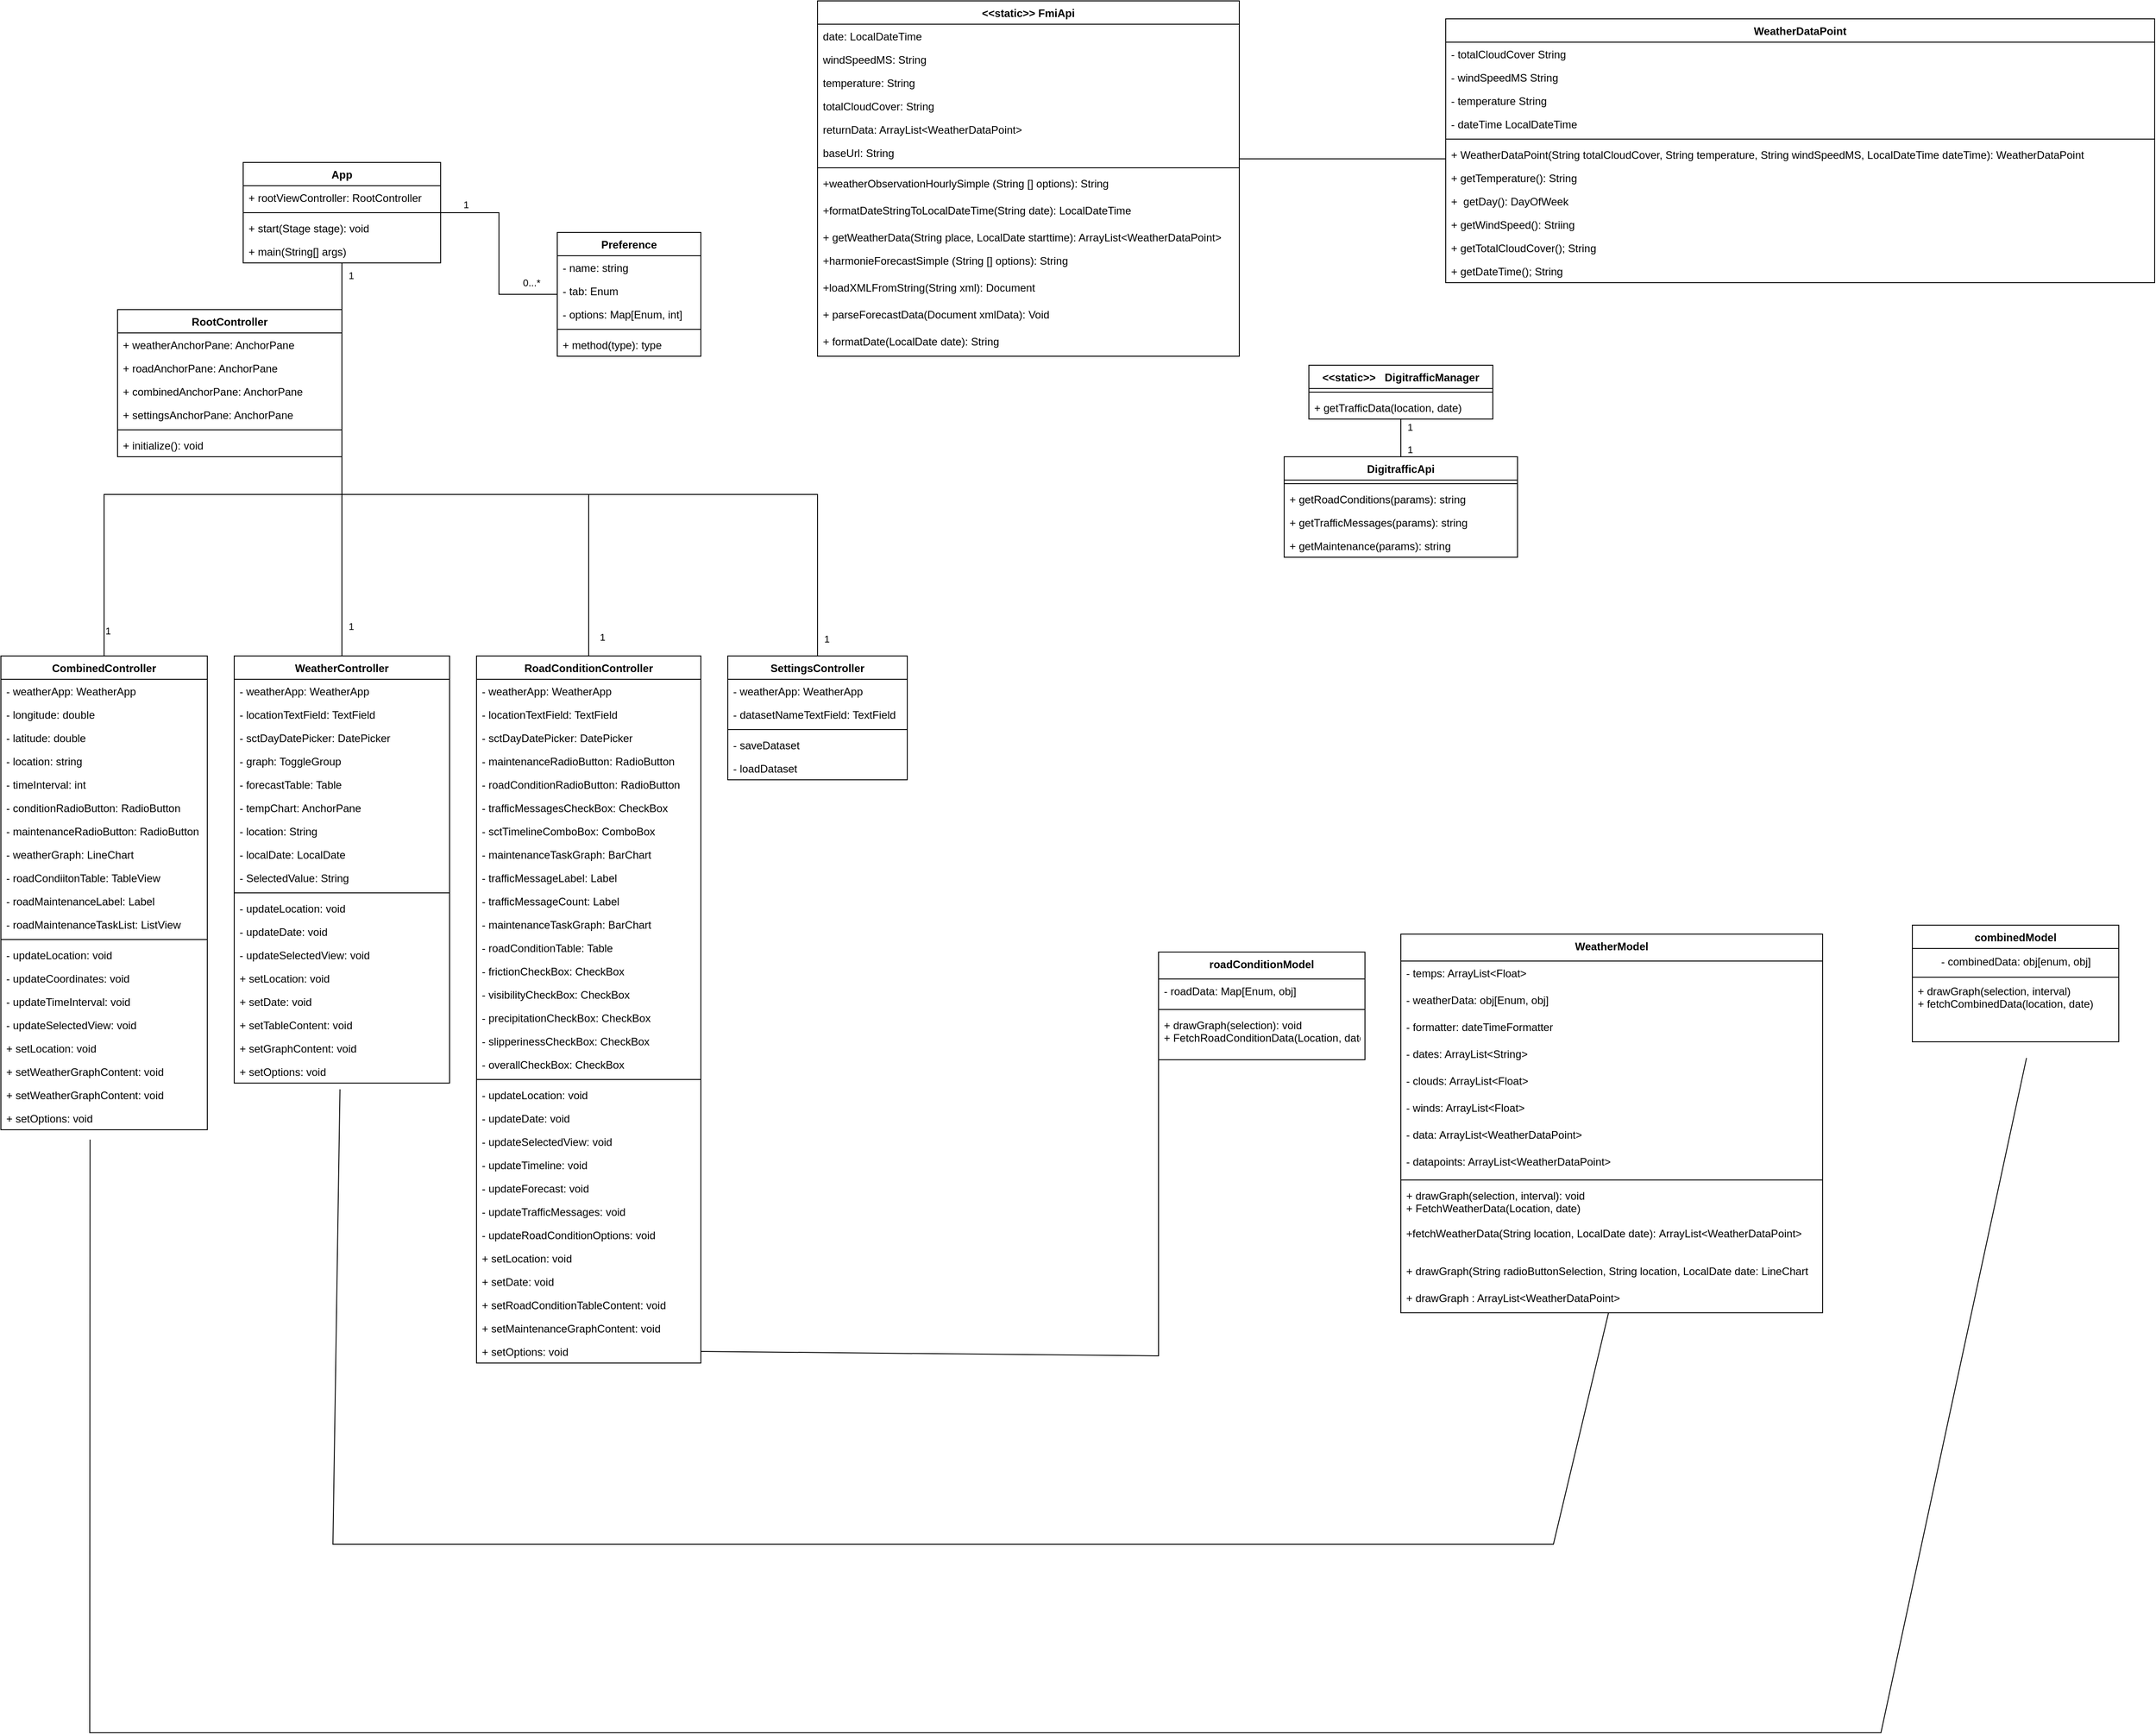 <mxfile version="20.4.1" type="device"><diagram id="C5RBs43oDa-KdzZeNtuy" name="Page-1"><mxGraphModel dx="3031" dy="2331" grid="1" gridSize="10" guides="1" tooltips="1" connect="1" arrows="1" fold="1" page="1" pageScale="1" pageWidth="827" pageHeight="1169" math="0" shadow="0"><root><mxCell id="WIyWlLk6GJQsqaUBKTNV-0"/><mxCell id="WIyWlLk6GJQsqaUBKTNV-1" parent="WIyWlLk6GJQsqaUBKTNV-0"/><mxCell id="fw3Lzac-WkcI27JTwIoX-11" value="DigitrafficApi" style="swimlane;fontStyle=1;align=center;verticalAlign=top;childLayout=stackLayout;horizontal=1;startSize=26;horizontalStack=0;resizeParent=1;resizeParentMax=0;resizeLast=0;collapsible=1;marginBottom=0;" parent="WIyWlLk6GJQsqaUBKTNV-1" vertex="1"><mxGeometry x="1120" y="138" width="260" height="112" as="geometry"/></mxCell><mxCell id="fw3Lzac-WkcI27JTwIoX-13" value="" style="line;strokeWidth=1;fillColor=none;align=left;verticalAlign=middle;spacingTop=-1;spacingLeft=3;spacingRight=3;rotatable=0;labelPosition=right;points=[];portConstraint=eastwest;" parent="fw3Lzac-WkcI27JTwIoX-11" vertex="1"><mxGeometry y="26" width="260" height="8" as="geometry"/></mxCell><mxCell id="iCA5vQrsNL5yHfXTiFPZ-77" value="+ getRoadConditions(params): string" style="text;strokeColor=none;fillColor=none;align=left;verticalAlign=top;spacingLeft=4;spacingRight=4;overflow=hidden;rotatable=0;points=[[0,0.5],[1,0.5]];portConstraint=eastwest;" parent="fw3Lzac-WkcI27JTwIoX-11" vertex="1"><mxGeometry y="34" width="260" height="26" as="geometry"/></mxCell><mxCell id="fw3Lzac-WkcI27JTwIoX-47" value="+ getTrafficMessages(params): string" style="text;strokeColor=none;fillColor=none;align=left;verticalAlign=top;spacingLeft=4;spacingRight=4;overflow=hidden;rotatable=0;points=[[0,0.5],[1,0.5]];portConstraint=eastwest;" parent="fw3Lzac-WkcI27JTwIoX-11" vertex="1"><mxGeometry y="60" width="260" height="26" as="geometry"/></mxCell><mxCell id="fw3Lzac-WkcI27JTwIoX-48" value="+ getMaintenance(params): string" style="text;strokeColor=none;fillColor=none;align=left;verticalAlign=top;spacingLeft=4;spacingRight=4;overflow=hidden;rotatable=0;points=[[0,0.5],[1,0.5]];portConstraint=eastwest;" parent="fw3Lzac-WkcI27JTwIoX-11" vertex="1"><mxGeometry y="86" width="260" height="26" as="geometry"/></mxCell><mxCell id="fw3Lzac-WkcI27JTwIoX-24" value="WeatherController" style="swimlane;fontStyle=1;align=center;verticalAlign=top;childLayout=stackLayout;horizontal=1;startSize=26;horizontalStack=0;resizeParent=1;resizeParentMax=0;resizeLast=0;collapsible=1;marginBottom=0;" parent="WIyWlLk6GJQsqaUBKTNV-1" vertex="1"><mxGeometry x="-50" y="360" width="240" height="476" as="geometry"/></mxCell><mxCell id="fw3Lzac-WkcI27JTwIoX-85" value="- weatherApp: WeatherApp" style="text;strokeColor=none;fillColor=none;align=left;verticalAlign=top;spacingLeft=4;spacingRight=4;overflow=hidden;rotatable=0;points=[[0,0.5],[1,0.5]];portConstraint=eastwest;" parent="fw3Lzac-WkcI27JTwIoX-24" vertex="1"><mxGeometry y="26" width="240" height="26" as="geometry"/></mxCell><mxCell id="fw3Lzac-WkcI27JTwIoX-25" value="- locationTextField: TextField" style="text;strokeColor=none;fillColor=none;align=left;verticalAlign=top;spacingLeft=4;spacingRight=4;overflow=hidden;rotatable=0;points=[[0,0.5],[1,0.5]];portConstraint=eastwest;" parent="fw3Lzac-WkcI27JTwIoX-24" vertex="1"><mxGeometry y="52" width="240" height="26" as="geometry"/></mxCell><mxCell id="fw3Lzac-WkcI27JTwIoX-65" value="- sctDayDatePicker: DatePicker" style="text;strokeColor=none;fillColor=none;align=left;verticalAlign=top;spacingLeft=4;spacingRight=4;overflow=hidden;rotatable=0;points=[[0,0.5],[1,0.5]];portConstraint=eastwest;" parent="fw3Lzac-WkcI27JTwIoX-24" vertex="1"><mxGeometry y="78" width="240" height="26" as="geometry"/></mxCell><mxCell id="iCA5vQrsNL5yHfXTiFPZ-7" value="- graph: ToggleGroup" style="text;strokeColor=none;fillColor=none;align=left;verticalAlign=top;spacingLeft=4;spacingRight=4;overflow=hidden;rotatable=0;points=[[0,0.5],[1,0.5]];portConstraint=eastwest;" parent="fw3Lzac-WkcI27JTwIoX-24" vertex="1"><mxGeometry y="104" width="240" height="26" as="geometry"/></mxCell><mxCell id="fw3Lzac-WkcI27JTwIoX-78" value="- forecastTable: Table" style="text;strokeColor=none;fillColor=none;align=left;verticalAlign=top;spacingLeft=4;spacingRight=4;overflow=hidden;rotatable=0;points=[[0,0.5],[1,0.5]];portConstraint=eastwest;" parent="fw3Lzac-WkcI27JTwIoX-24" vertex="1"><mxGeometry y="130" width="240" height="26" as="geometry"/></mxCell><mxCell id="bsCbAB-1uPG--CszEV3R-63" value="- tempChart: AnchorPane" style="text;strokeColor=none;fillColor=none;align=left;verticalAlign=top;spacingLeft=4;spacingRight=4;overflow=hidden;rotatable=0;points=[[0,0.5],[1,0.5]];portConstraint=eastwest;" vertex="1" parent="fw3Lzac-WkcI27JTwIoX-24"><mxGeometry y="156" width="240" height="26" as="geometry"/></mxCell><mxCell id="bsCbAB-1uPG--CszEV3R-64" value="- location: String" style="text;strokeColor=none;fillColor=none;align=left;verticalAlign=top;spacingLeft=4;spacingRight=4;overflow=hidden;rotatable=0;points=[[0,0.5],[1,0.5]];portConstraint=eastwest;" vertex="1" parent="fw3Lzac-WkcI27JTwIoX-24"><mxGeometry y="182" width="240" height="26" as="geometry"/></mxCell><mxCell id="bsCbAB-1uPG--CszEV3R-41" value="- localDate: LocalDate" style="text;strokeColor=none;fillColor=none;align=left;verticalAlign=top;spacingLeft=4;spacingRight=4;overflow=hidden;rotatable=0;points=[[0,0.5],[1,0.5]];portConstraint=eastwest;" vertex="1" parent="fw3Lzac-WkcI27JTwIoX-24"><mxGeometry y="208" width="240" height="26" as="geometry"/></mxCell><mxCell id="bsCbAB-1uPG--CszEV3R-42" value="- SelectedValue: String" style="text;strokeColor=none;fillColor=none;align=left;verticalAlign=top;spacingLeft=4;spacingRight=4;overflow=hidden;rotatable=0;points=[[0,0.5],[1,0.5]];portConstraint=eastwest;" vertex="1" parent="fw3Lzac-WkcI27JTwIoX-24"><mxGeometry y="234" width="240" height="26" as="geometry"/></mxCell><mxCell id="fw3Lzac-WkcI27JTwIoX-26" value="" style="line;strokeWidth=1;fillColor=none;align=left;verticalAlign=middle;spacingTop=-1;spacingLeft=3;spacingRight=3;rotatable=0;labelPosition=right;points=[];portConstraint=eastwest;" parent="fw3Lzac-WkcI27JTwIoX-24" vertex="1"><mxGeometry y="260" width="240" height="8" as="geometry"/></mxCell><mxCell id="acfEewAxkiIHNhKGDa3A-30" value="- updateLocation: void" style="text;strokeColor=none;fillColor=none;align=left;verticalAlign=top;spacingLeft=4;spacingRight=4;overflow=hidden;rotatable=0;points=[[0,0.5],[1,0.5]];portConstraint=eastwest;" parent="fw3Lzac-WkcI27JTwIoX-24" vertex="1"><mxGeometry y="268" width="240" height="26" as="geometry"/></mxCell><mxCell id="acfEewAxkiIHNhKGDa3A-31" value="- updateDate: void" style="text;strokeColor=none;fillColor=none;align=left;verticalAlign=top;spacingLeft=4;spacingRight=4;overflow=hidden;rotatable=0;points=[[0,0.5],[1,0.5]];portConstraint=eastwest;" parent="fw3Lzac-WkcI27JTwIoX-24" vertex="1"><mxGeometry y="294" width="240" height="26" as="geometry"/></mxCell><mxCell id="acfEewAxkiIHNhKGDa3A-32" value="- updateSelectedView: void" style="text;strokeColor=none;fillColor=none;align=left;verticalAlign=top;spacingLeft=4;spacingRight=4;overflow=hidden;rotatable=0;points=[[0,0.5],[1,0.5]];portConstraint=eastwest;" parent="fw3Lzac-WkcI27JTwIoX-24" vertex="1"><mxGeometry y="320" width="240" height="26" as="geometry"/></mxCell><mxCell id="fw3Lzac-WkcI27JTwIoX-62" value="+ setLocation: void" style="text;strokeColor=none;fillColor=none;align=left;verticalAlign=top;spacingLeft=4;spacingRight=4;overflow=hidden;rotatable=0;points=[[0,0.5],[1,0.5]];portConstraint=eastwest;" parent="fw3Lzac-WkcI27JTwIoX-24" vertex="1"><mxGeometry y="346" width="240" height="26" as="geometry"/></mxCell><mxCell id="fw3Lzac-WkcI27JTwIoX-69" value="+ setDate: void" style="text;strokeColor=none;fillColor=none;align=left;verticalAlign=top;spacingLeft=4;spacingRight=4;overflow=hidden;rotatable=0;points=[[0,0.5],[1,0.5]];portConstraint=eastwest;" parent="fw3Lzac-WkcI27JTwIoX-24" vertex="1"><mxGeometry y="372" width="240" height="26" as="geometry"/></mxCell><mxCell id="iCA5vQrsNL5yHfXTiFPZ-8" value="+ setTableContent: void" style="text;strokeColor=none;fillColor=none;align=left;verticalAlign=top;spacingLeft=4;spacingRight=4;overflow=hidden;rotatable=0;points=[[0,0.5],[1,0.5]];portConstraint=eastwest;" parent="fw3Lzac-WkcI27JTwIoX-24" vertex="1"><mxGeometry y="398" width="240" height="26" as="geometry"/></mxCell><mxCell id="iCA5vQrsNL5yHfXTiFPZ-9" value="+ setGraphContent: void" style="text;strokeColor=none;fillColor=none;align=left;verticalAlign=top;spacingLeft=4;spacingRight=4;overflow=hidden;rotatable=0;points=[[0,0.5],[1,0.5]];portConstraint=eastwest;" parent="fw3Lzac-WkcI27JTwIoX-24" vertex="1"><mxGeometry y="424" width="240" height="26" as="geometry"/></mxCell><mxCell id="acfEewAxkiIHNhKGDa3A-19" value="+ setOptions: void" style="text;strokeColor=none;fillColor=none;align=left;verticalAlign=top;spacingLeft=4;spacingRight=4;overflow=hidden;rotatable=0;points=[[0,0.5],[1,0.5]];portConstraint=eastwest;" parent="fw3Lzac-WkcI27JTwIoX-24" vertex="1"><mxGeometry y="450" width="240" height="26" as="geometry"/></mxCell><mxCell id="fw3Lzac-WkcI27JTwIoX-28" value="RoadConditionController" style="swimlane;fontStyle=1;align=center;verticalAlign=top;childLayout=stackLayout;horizontal=1;startSize=26;horizontalStack=0;resizeParent=1;resizeParentMax=0;resizeLast=0;collapsible=1;marginBottom=0;" parent="WIyWlLk6GJQsqaUBKTNV-1" vertex="1"><mxGeometry x="220" y="360" width="250" height="788" as="geometry"/></mxCell><mxCell id="fw3Lzac-WkcI27JTwIoX-86" value="- weatherApp: WeatherApp" style="text;strokeColor=none;fillColor=none;align=left;verticalAlign=top;spacingLeft=4;spacingRight=4;overflow=hidden;rotatable=0;points=[[0,0.5],[1,0.5]];portConstraint=eastwest;" parent="fw3Lzac-WkcI27JTwIoX-28" vertex="1"><mxGeometry y="26" width="250" height="26" as="geometry"/></mxCell><mxCell id="fw3Lzac-WkcI27JTwIoX-29" value="- locationTextField: TextField" style="text;strokeColor=none;fillColor=none;align=left;verticalAlign=top;spacingLeft=4;spacingRight=4;overflow=hidden;rotatable=0;points=[[0,0.5],[1,0.5]];portConstraint=eastwest;" parent="fw3Lzac-WkcI27JTwIoX-28" vertex="1"><mxGeometry y="52" width="250" height="26" as="geometry"/></mxCell><mxCell id="fw3Lzac-WkcI27JTwIoX-67" value="- sctDayDatePicker: DatePicker" style="text;strokeColor=none;fillColor=none;align=left;verticalAlign=top;spacingLeft=4;spacingRight=4;overflow=hidden;rotatable=0;points=[[0,0.5],[1,0.5]];portConstraint=eastwest;" parent="fw3Lzac-WkcI27JTwIoX-28" vertex="1"><mxGeometry y="78" width="250" height="26" as="geometry"/></mxCell><mxCell id="fw3Lzac-WkcI27JTwIoX-81" value="- maintenanceRadioButton: RadioButton" style="text;strokeColor=none;fillColor=none;align=left;verticalAlign=top;spacingLeft=4;spacingRight=4;overflow=hidden;rotatable=0;points=[[0,0.5],[1,0.5]];portConstraint=eastwest;" parent="fw3Lzac-WkcI27JTwIoX-28" vertex="1"><mxGeometry y="104" width="250" height="26" as="geometry"/></mxCell><mxCell id="fw3Lzac-WkcI27JTwIoX-82" value="- roadConditionRadioButton: RadioButton" style="text;strokeColor=none;fillColor=none;align=left;verticalAlign=top;spacingLeft=4;spacingRight=4;overflow=hidden;rotatable=0;points=[[0,0.5],[1,0.5]];portConstraint=eastwest;" parent="fw3Lzac-WkcI27JTwIoX-28" vertex="1"><mxGeometry y="130" width="250" height="26" as="geometry"/></mxCell><mxCell id="fw3Lzac-WkcI27JTwIoX-83" value="- trafficMessagesCheckBox: CheckBox" style="text;strokeColor=none;fillColor=none;align=left;verticalAlign=top;spacingLeft=4;spacingRight=4;overflow=hidden;rotatable=0;points=[[0,0.5],[1,0.5]];portConstraint=eastwest;" parent="fw3Lzac-WkcI27JTwIoX-28" vertex="1"><mxGeometry y="156" width="250" height="26" as="geometry"/></mxCell><mxCell id="iCA5vQrsNL5yHfXTiFPZ-11" value="- sctTimelineComboBox: ComboBox" style="text;strokeColor=none;fillColor=none;align=left;verticalAlign=top;spacingLeft=4;spacingRight=4;overflow=hidden;rotatable=0;points=[[0,0.5],[1,0.5]];portConstraint=eastwest;" parent="fw3Lzac-WkcI27JTwIoX-28" vertex="1"><mxGeometry y="182" width="250" height="26" as="geometry"/></mxCell><mxCell id="iCA5vQrsNL5yHfXTiFPZ-12" value="- maintenanceTaskGraph: BarChart" style="text;strokeColor=none;fillColor=none;align=left;verticalAlign=top;spacingLeft=4;spacingRight=4;overflow=hidden;rotatable=0;points=[[0,0.5],[1,0.5]];portConstraint=eastwest;" parent="fw3Lzac-WkcI27JTwIoX-28" vertex="1"><mxGeometry y="208" width="250" height="26" as="geometry"/></mxCell><mxCell id="iCA5vQrsNL5yHfXTiFPZ-14" value="- trafficMessageLabel: Label" style="text;strokeColor=none;fillColor=none;align=left;verticalAlign=top;spacingLeft=4;spacingRight=4;overflow=hidden;rotatable=0;points=[[0,0.5],[1,0.5]];portConstraint=eastwest;" parent="fw3Lzac-WkcI27JTwIoX-28" vertex="1"><mxGeometry y="234" width="250" height="26" as="geometry"/></mxCell><mxCell id="iCA5vQrsNL5yHfXTiFPZ-15" value="- trafficMessageCount: Label" style="text;strokeColor=none;fillColor=none;align=left;verticalAlign=top;spacingLeft=4;spacingRight=4;overflow=hidden;rotatable=0;points=[[0,0.5],[1,0.5]];portConstraint=eastwest;" parent="fw3Lzac-WkcI27JTwIoX-28" vertex="1"><mxGeometry y="260" width="250" height="26" as="geometry"/></mxCell><mxCell id="iCA5vQrsNL5yHfXTiFPZ-13" value="- maintenanceTaskGraph: BarChart" style="text;strokeColor=none;fillColor=none;align=left;verticalAlign=top;spacingLeft=4;spacingRight=4;overflow=hidden;rotatable=0;points=[[0,0.5],[1,0.5]];portConstraint=eastwest;" parent="fw3Lzac-WkcI27JTwIoX-28" vertex="1"><mxGeometry y="286" width="250" height="26" as="geometry"/></mxCell><mxCell id="iCA5vQrsNL5yHfXTiFPZ-16" value="- roadConditionTable: Table" style="text;strokeColor=none;fillColor=none;align=left;verticalAlign=top;spacingLeft=4;spacingRight=4;overflow=hidden;rotatable=0;points=[[0,0.5],[1,0.5]];portConstraint=eastwest;" parent="fw3Lzac-WkcI27JTwIoX-28" vertex="1"><mxGeometry y="312" width="250" height="26" as="geometry"/></mxCell><mxCell id="iCA5vQrsNL5yHfXTiFPZ-17" value="- frictionCheckBox: CheckBox" style="text;strokeColor=none;fillColor=none;align=left;verticalAlign=top;spacingLeft=4;spacingRight=4;overflow=hidden;rotatable=0;points=[[0,0.5],[1,0.5]];portConstraint=eastwest;" parent="fw3Lzac-WkcI27JTwIoX-28" vertex="1"><mxGeometry y="338" width="250" height="26" as="geometry"/></mxCell><mxCell id="iCA5vQrsNL5yHfXTiFPZ-18" value="- visibilityCheckBox: CheckBox" style="text;strokeColor=none;fillColor=none;align=left;verticalAlign=top;spacingLeft=4;spacingRight=4;overflow=hidden;rotatable=0;points=[[0,0.5],[1,0.5]];portConstraint=eastwest;" parent="fw3Lzac-WkcI27JTwIoX-28" vertex="1"><mxGeometry y="364" width="250" height="26" as="geometry"/></mxCell><mxCell id="iCA5vQrsNL5yHfXTiFPZ-19" value="- precipitationCheckBox: CheckBox" style="text;strokeColor=none;fillColor=none;align=left;verticalAlign=top;spacingLeft=4;spacingRight=4;overflow=hidden;rotatable=0;points=[[0,0.5],[1,0.5]];portConstraint=eastwest;" parent="fw3Lzac-WkcI27JTwIoX-28" vertex="1"><mxGeometry y="390" width="250" height="26" as="geometry"/></mxCell><mxCell id="iCA5vQrsNL5yHfXTiFPZ-20" value="- slipperinessCheckBox: CheckBox" style="text;strokeColor=none;fillColor=none;align=left;verticalAlign=top;spacingLeft=4;spacingRight=4;overflow=hidden;rotatable=0;points=[[0,0.5],[1,0.5]];portConstraint=eastwest;" parent="fw3Lzac-WkcI27JTwIoX-28" vertex="1"><mxGeometry y="416" width="250" height="26" as="geometry"/></mxCell><mxCell id="iCA5vQrsNL5yHfXTiFPZ-21" value="- overallCheckBox: CheckBox" style="text;strokeColor=none;fillColor=none;align=left;verticalAlign=top;spacingLeft=4;spacingRight=4;overflow=hidden;rotatable=0;points=[[0,0.5],[1,0.5]];portConstraint=eastwest;" parent="fw3Lzac-WkcI27JTwIoX-28" vertex="1"><mxGeometry y="442" width="250" height="26" as="geometry"/></mxCell><mxCell id="fw3Lzac-WkcI27JTwIoX-30" value="" style="line;strokeWidth=1;fillColor=none;align=left;verticalAlign=middle;spacingTop=-1;spacingLeft=3;spacingRight=3;rotatable=0;labelPosition=right;points=[];portConstraint=eastwest;" parent="fw3Lzac-WkcI27JTwIoX-28" vertex="1"><mxGeometry y="468" width="250" height="8" as="geometry"/></mxCell><mxCell id="acfEewAxkiIHNhKGDa3A-33" value="- updateLocation: void" style="text;strokeColor=none;fillColor=none;align=left;verticalAlign=top;spacingLeft=4;spacingRight=4;overflow=hidden;rotatable=0;points=[[0,0.5],[1,0.5]];portConstraint=eastwest;" parent="fw3Lzac-WkcI27JTwIoX-28" vertex="1"><mxGeometry y="476" width="250" height="26" as="geometry"/></mxCell><mxCell id="acfEewAxkiIHNhKGDa3A-34" value="- updateDate: void" style="text;strokeColor=none;fillColor=none;align=left;verticalAlign=top;spacingLeft=4;spacingRight=4;overflow=hidden;rotatable=0;points=[[0,0.5],[1,0.5]];portConstraint=eastwest;" parent="fw3Lzac-WkcI27JTwIoX-28" vertex="1"><mxGeometry y="502" width="250" height="26" as="geometry"/></mxCell><mxCell id="acfEewAxkiIHNhKGDa3A-35" value="- updateSelectedView: void" style="text;strokeColor=none;fillColor=none;align=left;verticalAlign=top;spacingLeft=4;spacingRight=4;overflow=hidden;rotatable=0;points=[[0,0.5],[1,0.5]];portConstraint=eastwest;" parent="fw3Lzac-WkcI27JTwIoX-28" vertex="1"><mxGeometry y="528" width="250" height="26" as="geometry"/></mxCell><mxCell id="acfEewAxkiIHNhKGDa3A-36" value="- updateTimeline: void" style="text;strokeColor=none;fillColor=none;align=left;verticalAlign=top;spacingLeft=4;spacingRight=4;overflow=hidden;rotatable=0;points=[[0,0.5],[1,0.5]];portConstraint=eastwest;" parent="fw3Lzac-WkcI27JTwIoX-28" vertex="1"><mxGeometry y="554" width="250" height="26" as="geometry"/></mxCell><mxCell id="acfEewAxkiIHNhKGDa3A-37" value="- updateForecast: void" style="text;strokeColor=none;fillColor=none;align=left;verticalAlign=top;spacingLeft=4;spacingRight=4;overflow=hidden;rotatable=0;points=[[0,0.5],[1,0.5]];portConstraint=eastwest;" parent="fw3Lzac-WkcI27JTwIoX-28" vertex="1"><mxGeometry y="580" width="250" height="26" as="geometry"/></mxCell><mxCell id="acfEewAxkiIHNhKGDa3A-38" value="- updateTrafficMessages: void" style="text;strokeColor=none;fillColor=none;align=left;verticalAlign=top;spacingLeft=4;spacingRight=4;overflow=hidden;rotatable=0;points=[[0,0.5],[1,0.5]];portConstraint=eastwest;" parent="fw3Lzac-WkcI27JTwIoX-28" vertex="1"><mxGeometry y="606" width="250" height="26" as="geometry"/></mxCell><mxCell id="acfEewAxkiIHNhKGDa3A-39" value="- updateRoadConditionOptions: void" style="text;strokeColor=none;fillColor=none;align=left;verticalAlign=top;spacingLeft=4;spacingRight=4;overflow=hidden;rotatable=0;points=[[0,0.5],[1,0.5]];portConstraint=eastwest;" parent="fw3Lzac-WkcI27JTwIoX-28" vertex="1"><mxGeometry y="632" width="250" height="26" as="geometry"/></mxCell><mxCell id="fw3Lzac-WkcI27JTwIoX-72" value="+ setLocation: void" style="text;strokeColor=none;fillColor=none;align=left;verticalAlign=top;spacingLeft=4;spacingRight=4;overflow=hidden;rotatable=0;points=[[0,0.5],[1,0.5]];portConstraint=eastwest;" parent="fw3Lzac-WkcI27JTwIoX-28" vertex="1"><mxGeometry y="658" width="250" height="26" as="geometry"/></mxCell><mxCell id="fw3Lzac-WkcI27JTwIoX-74" value="+ setDate: void" style="text;strokeColor=none;fillColor=none;align=left;verticalAlign=top;spacingLeft=4;spacingRight=4;overflow=hidden;rotatable=0;points=[[0,0.5],[1,0.5]];portConstraint=eastwest;" parent="fw3Lzac-WkcI27JTwIoX-28" vertex="1"><mxGeometry y="684" width="250" height="26" as="geometry"/></mxCell><mxCell id="iCA5vQrsNL5yHfXTiFPZ-22" value="+ setRoadConditionTableContent: void" style="text;strokeColor=none;fillColor=none;align=left;verticalAlign=top;spacingLeft=4;spacingRight=4;overflow=hidden;rotatable=0;points=[[0,0.5],[1,0.5]];portConstraint=eastwest;" parent="fw3Lzac-WkcI27JTwIoX-28" vertex="1"><mxGeometry y="710" width="250" height="26" as="geometry"/></mxCell><mxCell id="iCA5vQrsNL5yHfXTiFPZ-23" value="+ setMaintenanceGraphContent: void" style="text;strokeColor=none;fillColor=none;align=left;verticalAlign=top;spacingLeft=4;spacingRight=4;overflow=hidden;rotatable=0;points=[[0,0.5],[1,0.5]];portConstraint=eastwest;" parent="fw3Lzac-WkcI27JTwIoX-28" vertex="1"><mxGeometry y="736" width="250" height="26" as="geometry"/></mxCell><mxCell id="acfEewAxkiIHNhKGDa3A-20" value="+ setOptions: void" style="text;strokeColor=none;fillColor=none;align=left;verticalAlign=top;spacingLeft=4;spacingRight=4;overflow=hidden;rotatable=0;points=[[0,0.5],[1,0.5]];portConstraint=eastwest;" parent="fw3Lzac-WkcI27JTwIoX-28" vertex="1"><mxGeometry y="762" width="250" height="26" as="geometry"/></mxCell><mxCell id="acfEewAxkiIHNhKGDa3A-4" style="edgeStyle=orthogonalEdgeStyle;rounded=0;orthogonalLoop=1;jettySize=auto;html=1;endArrow=none;endFill=0;" parent="WIyWlLk6GJQsqaUBKTNV-1" source="fw3Lzac-WkcI27JTwIoX-34" target="fw3Lzac-WkcI27JTwIoX-28" edge="1"><mxGeometry relative="1" as="geometry"><Array as="points"><mxPoint x="70" y="180"/><mxPoint x="345" y="180"/></Array></mxGeometry></mxCell><mxCell id="acfEewAxkiIHNhKGDa3A-45" value="1" style="edgeLabel;html=1;align=center;verticalAlign=middle;resizable=0;points=[];" parent="acfEewAxkiIHNhKGDa3A-4" vertex="1" connectable="0"><mxGeometry x="0.926" y="2" relative="1" as="geometry"><mxPoint x="13" y="5" as="offset"/></mxGeometry></mxCell><mxCell id="acfEewAxkiIHNhKGDa3A-5" style="edgeStyle=orthogonalEdgeStyle;rounded=0;orthogonalLoop=1;jettySize=auto;html=1;endArrow=none;endFill=0;" parent="WIyWlLk6GJQsqaUBKTNV-1" source="fw3Lzac-WkcI27JTwIoX-34" target="fw3Lzac-WkcI27JTwIoX-24" edge="1"><mxGeometry relative="1" as="geometry"/></mxCell><mxCell id="acfEewAxkiIHNhKGDa3A-44" value="1" style="edgeLabel;html=1;align=center;verticalAlign=middle;resizable=0;points=[];" parent="acfEewAxkiIHNhKGDa3A-5" vertex="1" connectable="0"><mxGeometry x="0.827" y="1" relative="1" as="geometry"><mxPoint x="9" y="5" as="offset"/></mxGeometry></mxCell><mxCell id="acfEewAxkiIHNhKGDa3A-6" style="edgeStyle=orthogonalEdgeStyle;rounded=0;orthogonalLoop=1;jettySize=auto;html=1;endArrow=none;endFill=0;" parent="WIyWlLk6GJQsqaUBKTNV-1" source="fw3Lzac-WkcI27JTwIoX-34" target="fw3Lzac-WkcI27JTwIoX-39" edge="1"><mxGeometry relative="1" as="geometry"><Array as="points"><mxPoint x="70" y="180"/><mxPoint x="-195" y="180"/></Array></mxGeometry></mxCell><mxCell id="acfEewAxkiIHNhKGDa3A-43" value="1" style="edgeLabel;html=1;align=center;verticalAlign=middle;resizable=0;points=[];" parent="acfEewAxkiIHNhKGDa3A-6" vertex="1" connectable="0"><mxGeometry x="0.919" y="4" relative="1" as="geometry"><mxPoint as="offset"/></mxGeometry></mxCell><mxCell id="fw3Lzac-WkcI27JTwIoX-34" value="App" style="swimlane;fontStyle=1;align=center;verticalAlign=top;childLayout=stackLayout;horizontal=1;startSize=26;horizontalStack=0;resizeParent=1;resizeParentMax=0;resizeLast=0;collapsible=1;marginBottom=0;" parent="WIyWlLk6GJQsqaUBKTNV-1" vertex="1"><mxGeometry x="-40" y="-190" width="220" height="112" as="geometry"/></mxCell><mxCell id="fw3Lzac-WkcI27JTwIoX-35" value="+ rootViewController: RootController" style="text;strokeColor=none;fillColor=none;align=left;verticalAlign=top;spacingLeft=4;spacingRight=4;overflow=hidden;rotatable=0;points=[[0,0.5],[1,0.5]];portConstraint=eastwest;" parent="fw3Lzac-WkcI27JTwIoX-34" vertex="1"><mxGeometry y="26" width="220" height="26" as="geometry"/></mxCell><mxCell id="fw3Lzac-WkcI27JTwIoX-36" value="" style="line;strokeWidth=1;fillColor=none;align=left;verticalAlign=middle;spacingTop=-1;spacingLeft=3;spacingRight=3;rotatable=0;labelPosition=right;points=[];portConstraint=eastwest;" parent="fw3Lzac-WkcI27JTwIoX-34" vertex="1"><mxGeometry y="52" width="220" height="8" as="geometry"/></mxCell><mxCell id="fw3Lzac-WkcI27JTwIoX-37" value="+ start(Stage stage): void" style="text;strokeColor=none;fillColor=none;align=left;verticalAlign=top;spacingLeft=4;spacingRight=4;overflow=hidden;rotatable=0;points=[[0,0.5],[1,0.5]];portConstraint=eastwest;" parent="fw3Lzac-WkcI27JTwIoX-34" vertex="1"><mxGeometry y="60" width="220" height="26" as="geometry"/></mxCell><mxCell id="fw3Lzac-WkcI27JTwIoX-88" value="+ main(String[] args)" style="text;strokeColor=none;fillColor=none;align=left;verticalAlign=top;spacingLeft=4;spacingRight=4;overflow=hidden;rotatable=0;points=[[0,0.5],[1,0.5]];portConstraint=eastwest;" parent="fw3Lzac-WkcI27JTwIoX-34" vertex="1"><mxGeometry y="86" width="220" height="26" as="geometry"/></mxCell><mxCell id="fw3Lzac-WkcI27JTwIoX-39" value="CombinedController" style="swimlane;fontStyle=1;align=center;verticalAlign=top;childLayout=stackLayout;horizontal=1;startSize=26;horizontalStack=0;resizeParent=1;resizeParentMax=0;resizeLast=0;collapsible=1;marginBottom=0;" parent="WIyWlLk6GJQsqaUBKTNV-1" vertex="1"><mxGeometry x="-310" y="360" width="230" height="528" as="geometry"/></mxCell><mxCell id="fw3Lzac-WkcI27JTwIoX-87" value="- weatherApp: WeatherApp" style="text;strokeColor=none;fillColor=none;align=left;verticalAlign=top;spacingLeft=4;spacingRight=4;overflow=hidden;rotatable=0;points=[[0,0.5],[1,0.5]];portConstraint=eastwest;" parent="fw3Lzac-WkcI27JTwIoX-39" vertex="1"><mxGeometry y="26" width="230" height="26" as="geometry"/></mxCell><mxCell id="fw3Lzac-WkcI27JTwIoX-40" value="- longitude: double" style="text;strokeColor=none;fillColor=none;align=left;verticalAlign=top;spacingLeft=4;spacingRight=4;overflow=hidden;rotatable=0;points=[[0,0.5],[1,0.5]];portConstraint=eastwest;" parent="fw3Lzac-WkcI27JTwIoX-39" vertex="1"><mxGeometry y="52" width="230" height="26" as="geometry"/></mxCell><mxCell id="fw3Lzac-WkcI27JTwIoX-54" value="- latitude: double" style="text;strokeColor=none;fillColor=none;align=left;verticalAlign=top;spacingLeft=4;spacingRight=4;overflow=hidden;rotatable=0;points=[[0,0.5],[1,0.5]];portConstraint=eastwest;" parent="fw3Lzac-WkcI27JTwIoX-39" vertex="1"><mxGeometry y="78" width="230" height="26" as="geometry"/></mxCell><mxCell id="fw3Lzac-WkcI27JTwIoX-55" value="- location: string" style="text;strokeColor=none;fillColor=none;align=left;verticalAlign=top;spacingLeft=4;spacingRight=4;overflow=hidden;rotatable=0;points=[[0,0.5],[1,0.5]];portConstraint=eastwest;" parent="fw3Lzac-WkcI27JTwIoX-39" vertex="1"><mxGeometry y="104" width="230" height="26" as="geometry"/></mxCell><mxCell id="fw3Lzac-WkcI27JTwIoX-57" value="- timeInterval: int" style="text;strokeColor=none;fillColor=none;align=left;verticalAlign=top;spacingLeft=4;spacingRight=4;overflow=hidden;rotatable=0;points=[[0,0.5],[1,0.5]];portConstraint=eastwest;" parent="fw3Lzac-WkcI27JTwIoX-39" vertex="1"><mxGeometry y="130" width="230" height="26" as="geometry"/></mxCell><mxCell id="fw3Lzac-WkcI27JTwIoX-89" value="- conditionRadioButton: RadioButton" style="text;strokeColor=none;fillColor=none;align=left;verticalAlign=top;spacingLeft=4;spacingRight=4;overflow=hidden;rotatable=0;points=[[0,0.5],[1,0.5]];portConstraint=eastwest;" parent="fw3Lzac-WkcI27JTwIoX-39" vertex="1"><mxGeometry y="156" width="230" height="26" as="geometry"/></mxCell><mxCell id="fw3Lzac-WkcI27JTwIoX-90" value="- maintenanceRadioButton: RadioButton" style="text;strokeColor=none;fillColor=none;align=left;verticalAlign=top;spacingLeft=4;spacingRight=4;overflow=hidden;rotatable=0;points=[[0,0.5],[1,0.5]];portConstraint=eastwest;" parent="fw3Lzac-WkcI27JTwIoX-39" vertex="1"><mxGeometry y="182" width="230" height="26" as="geometry"/></mxCell><mxCell id="fw3Lzac-WkcI27JTwIoX-91" value="- weatherGraph: LineChart" style="text;strokeColor=none;fillColor=none;align=left;verticalAlign=top;spacingLeft=4;spacingRight=4;overflow=hidden;rotatable=0;points=[[0,0.5],[1,0.5]];portConstraint=eastwest;" parent="fw3Lzac-WkcI27JTwIoX-39" vertex="1"><mxGeometry y="208" width="230" height="26" as="geometry"/></mxCell><mxCell id="iCA5vQrsNL5yHfXTiFPZ-29" value="- roadCondiitonTable: TableView" style="text;strokeColor=none;fillColor=none;align=left;verticalAlign=top;spacingLeft=4;spacingRight=4;overflow=hidden;rotatable=0;points=[[0,0.5],[1,0.5]];portConstraint=eastwest;" parent="fw3Lzac-WkcI27JTwIoX-39" vertex="1"><mxGeometry y="234" width="230" height="26" as="geometry"/></mxCell><mxCell id="iCA5vQrsNL5yHfXTiFPZ-24" value="- roadMaintenanceLabel: Label" style="text;strokeColor=none;fillColor=none;align=left;verticalAlign=top;spacingLeft=4;spacingRight=4;overflow=hidden;rotatable=0;points=[[0,0.5],[1,0.5]];portConstraint=eastwest;" parent="fw3Lzac-WkcI27JTwIoX-39" vertex="1"><mxGeometry y="260" width="230" height="26" as="geometry"/></mxCell><mxCell id="iCA5vQrsNL5yHfXTiFPZ-28" value="- roadMaintenanceTaskList: ListView" style="text;strokeColor=none;fillColor=none;align=left;verticalAlign=top;spacingLeft=4;spacingRight=4;overflow=hidden;rotatable=0;points=[[0,0.5],[1,0.5]];portConstraint=eastwest;" parent="fw3Lzac-WkcI27JTwIoX-39" vertex="1"><mxGeometry y="286" width="230" height="26" as="geometry"/></mxCell><mxCell id="fw3Lzac-WkcI27JTwIoX-41" value="" style="line;strokeWidth=1;fillColor=none;align=left;verticalAlign=middle;spacingTop=-1;spacingLeft=3;spacingRight=3;rotatable=0;labelPosition=right;points=[];portConstraint=eastwest;" parent="fw3Lzac-WkcI27JTwIoX-39" vertex="1"><mxGeometry y="312" width="230" height="8" as="geometry"/></mxCell><mxCell id="acfEewAxkiIHNhKGDa3A-24" value="- updateLocation: void" style="text;strokeColor=none;fillColor=none;align=left;verticalAlign=top;spacingLeft=4;spacingRight=4;overflow=hidden;rotatable=0;points=[[0,0.5],[1,0.5]];portConstraint=eastwest;" parent="fw3Lzac-WkcI27JTwIoX-39" vertex="1"><mxGeometry y="320" width="230" height="26" as="geometry"/></mxCell><mxCell id="acfEewAxkiIHNhKGDa3A-26" value="- updateCoordinates: void" style="text;strokeColor=none;fillColor=none;align=left;verticalAlign=top;spacingLeft=4;spacingRight=4;overflow=hidden;rotatable=0;points=[[0,0.5],[1,0.5]];portConstraint=eastwest;" parent="fw3Lzac-WkcI27JTwIoX-39" vertex="1"><mxGeometry y="346" width="230" height="26" as="geometry"/></mxCell><mxCell id="acfEewAxkiIHNhKGDa3A-27" value="- updateTimeInterval: void" style="text;strokeColor=none;fillColor=none;align=left;verticalAlign=top;spacingLeft=4;spacingRight=4;overflow=hidden;rotatable=0;points=[[0,0.5],[1,0.5]];portConstraint=eastwest;" parent="fw3Lzac-WkcI27JTwIoX-39" vertex="1"><mxGeometry y="372" width="230" height="26" as="geometry"/></mxCell><mxCell id="acfEewAxkiIHNhKGDa3A-23" value="- updateSelectedView: void" style="text;strokeColor=none;fillColor=none;align=left;verticalAlign=top;spacingLeft=4;spacingRight=4;overflow=hidden;rotatable=0;points=[[0,0.5],[1,0.5]];portConstraint=eastwest;" parent="fw3Lzac-WkcI27JTwIoX-39" vertex="1"><mxGeometry y="398" width="230" height="26" as="geometry"/></mxCell><mxCell id="fw3Lzac-WkcI27JTwIoX-61" value="+ setLocation: void" style="text;strokeColor=none;fillColor=none;align=left;verticalAlign=top;spacingLeft=4;spacingRight=4;overflow=hidden;rotatable=0;points=[[0,0.5],[1,0.5]];portConstraint=eastwest;" parent="fw3Lzac-WkcI27JTwIoX-39" vertex="1"><mxGeometry y="424" width="230" height="26" as="geometry"/></mxCell><mxCell id="iCA5vQrsNL5yHfXTiFPZ-26" value="+ setWeatherGraphContent: void" style="text;strokeColor=none;fillColor=none;align=left;verticalAlign=top;spacingLeft=4;spacingRight=4;overflow=hidden;rotatable=0;points=[[0,0.5],[1,0.5]];portConstraint=eastwest;" parent="fw3Lzac-WkcI27JTwIoX-39" vertex="1"><mxGeometry y="450" width="230" height="26" as="geometry"/></mxCell><mxCell id="iCA5vQrsNL5yHfXTiFPZ-27" value="+ setWeatherGraphContent: void" style="text;strokeColor=none;fillColor=none;align=left;verticalAlign=top;spacingLeft=4;spacingRight=4;overflow=hidden;rotatable=0;points=[[0,0.5],[1,0.5]];portConstraint=eastwest;" parent="fw3Lzac-WkcI27JTwIoX-39" vertex="1"><mxGeometry y="476" width="230" height="26" as="geometry"/></mxCell><mxCell id="acfEewAxkiIHNhKGDa3A-18" value="+ setOptions: void" style="text;strokeColor=none;fillColor=none;align=left;verticalAlign=top;spacingLeft=4;spacingRight=4;overflow=hidden;rotatable=0;points=[[0,0.5],[1,0.5]];portConstraint=eastwest;" parent="fw3Lzac-WkcI27JTwIoX-39" vertex="1"><mxGeometry y="502" width="230" height="26" as="geometry"/></mxCell><mxCell id="acfEewAxkiIHNhKGDa3A-42" style="edgeStyle=orthogonalEdgeStyle;rounded=0;orthogonalLoop=1;jettySize=auto;html=1;endArrow=none;endFill=0;" parent="WIyWlLk6GJQsqaUBKTNV-1" source="iCA5vQrsNL5yHfXTiFPZ-38" target="fw3Lzac-WkcI27JTwIoX-34" edge="1"><mxGeometry relative="1" as="geometry"/></mxCell><mxCell id="acfEewAxkiIHNhKGDa3A-47" value="0...*" style="edgeLabel;html=1;align=center;verticalAlign=middle;resizable=0;points=[];" parent="acfEewAxkiIHNhKGDa3A-42" vertex="1" connectable="0"><mxGeometry x="-0.733" y="1" relative="1" as="geometry"><mxPoint y="-14" as="offset"/></mxGeometry></mxCell><mxCell id="acfEewAxkiIHNhKGDa3A-48" value="1" style="edgeLabel;html=1;align=center;verticalAlign=middle;resizable=0;points=[];" parent="acfEewAxkiIHNhKGDa3A-42" vertex="1" connectable="0"><mxGeometry x="0.317" y="3" relative="1" as="geometry"><mxPoint x="-34" y="-20" as="offset"/></mxGeometry></mxCell><mxCell id="iCA5vQrsNL5yHfXTiFPZ-38" value="Preference" style="swimlane;fontStyle=1;align=center;verticalAlign=top;childLayout=stackLayout;horizontal=1;startSize=26;horizontalStack=0;resizeParent=1;resizeParentMax=0;resizeLast=0;collapsible=1;marginBottom=0;" parent="WIyWlLk6GJQsqaUBKTNV-1" vertex="1"><mxGeometry x="310" y="-112" width="160" height="138" as="geometry"/></mxCell><mxCell id="iCA5vQrsNL5yHfXTiFPZ-39" value="- name: string" style="text;strokeColor=none;fillColor=none;align=left;verticalAlign=top;spacingLeft=4;spacingRight=4;overflow=hidden;rotatable=0;points=[[0,0.5],[1,0.5]];portConstraint=eastwest;" parent="iCA5vQrsNL5yHfXTiFPZ-38" vertex="1"><mxGeometry y="26" width="160" height="26" as="geometry"/></mxCell><mxCell id="iCA5vQrsNL5yHfXTiFPZ-42" value="- tab: Enum" style="text;strokeColor=none;fillColor=none;align=left;verticalAlign=top;spacingLeft=4;spacingRight=4;overflow=hidden;rotatable=0;points=[[0,0.5],[1,0.5]];portConstraint=eastwest;" parent="iCA5vQrsNL5yHfXTiFPZ-38" vertex="1"><mxGeometry y="52" width="160" height="26" as="geometry"/></mxCell><mxCell id="iCA5vQrsNL5yHfXTiFPZ-59" value="- options: Map[Enum, int]" style="text;strokeColor=none;fillColor=none;align=left;verticalAlign=top;spacingLeft=4;spacingRight=4;overflow=hidden;rotatable=0;points=[[0,0.5],[1,0.5]];portConstraint=eastwest;" parent="iCA5vQrsNL5yHfXTiFPZ-38" vertex="1"><mxGeometry y="78" width="160" height="26" as="geometry"/></mxCell><mxCell id="iCA5vQrsNL5yHfXTiFPZ-40" value="" style="line;strokeWidth=1;fillColor=none;align=left;verticalAlign=middle;spacingTop=-1;spacingLeft=3;spacingRight=3;rotatable=0;labelPosition=right;points=[];portConstraint=eastwest;" parent="iCA5vQrsNL5yHfXTiFPZ-38" vertex="1"><mxGeometry y="104" width="160" height="8" as="geometry"/></mxCell><mxCell id="iCA5vQrsNL5yHfXTiFPZ-41" value="+ method(type): type" style="text;strokeColor=none;fillColor=none;align=left;verticalAlign=top;spacingLeft=4;spacingRight=4;overflow=hidden;rotatable=0;points=[[0,0.5],[1,0.5]];portConstraint=eastwest;" parent="iCA5vQrsNL5yHfXTiFPZ-38" vertex="1"><mxGeometry y="112" width="160" height="26" as="geometry"/></mxCell><mxCell id="acfEewAxkiIHNhKGDa3A-7" value="1" style="edgeStyle=orthogonalEdgeStyle;rounded=0;orthogonalLoop=1;jettySize=auto;html=1;endArrow=none;endFill=0;" parent="WIyWlLk6GJQsqaUBKTNV-1" source="iCA5vQrsNL5yHfXTiFPZ-49" target="fw3Lzac-WkcI27JTwIoX-34" edge="1"><mxGeometry x="0.974" y="-10" relative="1" as="geometry"><Array as="points"><mxPoint x="600" y="180"/><mxPoint x="70" y="180"/></Array><mxPoint y="1" as="offset"/></mxGeometry></mxCell><mxCell id="acfEewAxkiIHNhKGDa3A-46" value="1" style="edgeLabel;html=1;align=center;verticalAlign=middle;resizable=0;points=[];" parent="acfEewAxkiIHNhKGDa3A-7" vertex="1" connectable="0"><mxGeometry x="-0.957" y="3" relative="1" as="geometry"><mxPoint x="13" y="2" as="offset"/></mxGeometry></mxCell><mxCell id="iCA5vQrsNL5yHfXTiFPZ-49" value="SettingsController" style="swimlane;fontStyle=1;align=center;verticalAlign=top;childLayout=stackLayout;horizontal=1;startSize=26;horizontalStack=0;resizeParent=1;resizeParentMax=0;resizeLast=0;collapsible=1;marginBottom=0;" parent="WIyWlLk6GJQsqaUBKTNV-1" vertex="1"><mxGeometry x="500" y="360" width="200" height="138" as="geometry"/></mxCell><mxCell id="iCA5vQrsNL5yHfXTiFPZ-50" value="- weatherApp: WeatherApp" style="text;strokeColor=none;fillColor=none;align=left;verticalAlign=top;spacingLeft=4;spacingRight=4;overflow=hidden;rotatable=0;points=[[0,0.5],[1,0.5]];portConstraint=eastwest;" parent="iCA5vQrsNL5yHfXTiFPZ-49" vertex="1"><mxGeometry y="26" width="200" height="26" as="geometry"/></mxCell><mxCell id="iCA5vQrsNL5yHfXTiFPZ-56" value="- datasetNameTextField: TextField" style="text;strokeColor=none;fillColor=none;align=left;verticalAlign=top;spacingLeft=4;spacingRight=4;overflow=hidden;rotatable=0;points=[[0,0.5],[1,0.5]];portConstraint=eastwest;" parent="iCA5vQrsNL5yHfXTiFPZ-49" vertex="1"><mxGeometry y="52" width="200" height="26" as="geometry"/></mxCell><mxCell id="iCA5vQrsNL5yHfXTiFPZ-51" value="" style="line;strokeWidth=1;fillColor=none;align=left;verticalAlign=middle;spacingTop=-1;spacingLeft=3;spacingRight=3;rotatable=0;labelPosition=right;points=[];portConstraint=eastwest;" parent="iCA5vQrsNL5yHfXTiFPZ-49" vertex="1"><mxGeometry y="78" width="200" height="8" as="geometry"/></mxCell><mxCell id="iCA5vQrsNL5yHfXTiFPZ-52" value="- saveDataset" style="text;strokeColor=none;fillColor=none;align=left;verticalAlign=top;spacingLeft=4;spacingRight=4;overflow=hidden;rotatable=0;points=[[0,0.5],[1,0.5]];portConstraint=eastwest;" parent="iCA5vQrsNL5yHfXTiFPZ-49" vertex="1"><mxGeometry y="86" width="200" height="26" as="geometry"/></mxCell><mxCell id="iCA5vQrsNL5yHfXTiFPZ-57" value="- loadDataset" style="text;strokeColor=none;fillColor=none;align=left;verticalAlign=top;spacingLeft=4;spacingRight=4;overflow=hidden;rotatable=0;points=[[0,0.5],[1,0.5]];portConstraint=eastwest;" parent="iCA5vQrsNL5yHfXTiFPZ-49" vertex="1"><mxGeometry y="112" width="200" height="26" as="geometry"/></mxCell><mxCell id="iCA5vQrsNL5yHfXTiFPZ-76" style="edgeStyle=orthogonalEdgeStyle;rounded=0;orthogonalLoop=1;jettySize=auto;html=1;endArrow=none;endFill=0;" parent="WIyWlLk6GJQsqaUBKTNV-1" source="iCA5vQrsNL5yHfXTiFPZ-72" target="fw3Lzac-WkcI27JTwIoX-11" edge="1"><mxGeometry relative="1" as="geometry"/></mxCell><mxCell id="acfEewAxkiIHNhKGDa3A-49" value="1" style="edgeLabel;html=1;align=center;verticalAlign=middle;resizable=0;points=[];" parent="iCA5vQrsNL5yHfXTiFPZ-76" vertex="1" connectable="0"><mxGeometry x="-0.701" relative="1" as="geometry"><mxPoint x="10" y="2" as="offset"/></mxGeometry></mxCell><mxCell id="acfEewAxkiIHNhKGDa3A-50" value="1" style="edgeLabel;html=1;align=center;verticalAlign=middle;resizable=0;points=[];" parent="iCA5vQrsNL5yHfXTiFPZ-76" vertex="1" connectable="0"><mxGeometry x="0.617" y="1" relative="1" as="geometry"><mxPoint x="9" as="offset"/></mxGeometry></mxCell><mxCell id="iCA5vQrsNL5yHfXTiFPZ-72" value="&lt;&lt;static&gt;&gt;   DigitrafficManager" style="swimlane;fontStyle=1;align=center;verticalAlign=top;childLayout=stackLayout;horizontal=1;startSize=26;horizontalStack=0;resizeParent=1;resizeParentMax=0;resizeLast=0;collapsible=1;marginBottom=0;" parent="WIyWlLk6GJQsqaUBKTNV-1" vertex="1"><mxGeometry x="1147.5" y="36" width="205" height="60" as="geometry"/></mxCell><mxCell id="iCA5vQrsNL5yHfXTiFPZ-74" value="" style="line;strokeWidth=1;fillColor=none;align=left;verticalAlign=middle;spacingTop=-1;spacingLeft=3;spacingRight=3;rotatable=0;labelPosition=right;points=[];portConstraint=eastwest;" parent="iCA5vQrsNL5yHfXTiFPZ-72" vertex="1"><mxGeometry y="26" width="205" height="8" as="geometry"/></mxCell><mxCell id="acfEewAxkiIHNhKGDa3A-13" value="+ getTrafficData(location, date)" style="text;strokeColor=none;fillColor=none;align=left;verticalAlign=top;spacingLeft=4;spacingRight=4;overflow=hidden;rotatable=0;points=[[0,0.5],[1,0.5]];portConstraint=eastwest;" parent="iCA5vQrsNL5yHfXTiFPZ-72" vertex="1"><mxGeometry y="34" width="205" height="26" as="geometry"/></mxCell><mxCell id="gD0lAN9E8mtLcQUZg0yp-0" value="roadConditionModel" style="swimlane;fontStyle=1;align=center;verticalAlign=top;childLayout=stackLayout;horizontal=1;startSize=30;horizontalStack=0;resizeParent=1;resizeParentMax=0;resizeLast=0;collapsible=1;marginBottom=0;" parent="WIyWlLk6GJQsqaUBKTNV-1" vertex="1"><mxGeometry x="980" y="690" width="230" height="120" as="geometry"/></mxCell><mxCell id="gD0lAN9E8mtLcQUZg0yp-1" value="- roadData: Map[Enum, obj]" style="text;strokeColor=none;fillColor=none;align=left;verticalAlign=top;spacingLeft=4;spacingRight=4;overflow=hidden;rotatable=0;points=[[0,0.5],[1,0.5]];portConstraint=eastwest;" parent="gD0lAN9E8mtLcQUZg0yp-0" vertex="1"><mxGeometry y="30" width="230" height="30" as="geometry"/></mxCell><mxCell id="gD0lAN9E8mtLcQUZg0yp-2" value="" style="line;strokeWidth=1;fillColor=none;align=left;verticalAlign=middle;spacingTop=-1;spacingLeft=3;spacingRight=3;rotatable=0;labelPosition=right;points=[];portConstraint=eastwest;strokeColor=inherit;" parent="gD0lAN9E8mtLcQUZg0yp-0" vertex="1"><mxGeometry y="60" width="230" height="8" as="geometry"/></mxCell><mxCell id="gD0lAN9E8mtLcQUZg0yp-3" value="+ drawGraph(selection): void&#10;+ FetchRoadConditionData(Location, date)" style="text;strokeColor=none;fillColor=none;align=left;verticalAlign=top;spacingLeft=4;spacingRight=4;overflow=hidden;rotatable=0;points=[[0,0.5],[1,0.5]];portConstraint=eastwest;" parent="gD0lAN9E8mtLcQUZg0yp-0" vertex="1"><mxGeometry y="68" width="230" height="52" as="geometry"/></mxCell><mxCell id="gD0lAN9E8mtLcQUZg0yp-12" value="WeatherModel" style="swimlane;fontStyle=1;align=center;verticalAlign=top;childLayout=stackLayout;horizontal=1;startSize=30;horizontalStack=0;resizeParent=1;resizeParentMax=0;resizeLast=0;collapsible=1;marginBottom=0;" parent="WIyWlLk6GJQsqaUBKTNV-1" vertex="1"><mxGeometry x="1250" y="670" width="470" height="422" as="geometry"/></mxCell><mxCell id="bsCbAB-1uPG--CszEV3R-67" value="- temps: ArrayList&lt;Float&gt;" style="text;strokeColor=none;fillColor=none;align=left;verticalAlign=top;spacingLeft=4;spacingRight=4;overflow=hidden;rotatable=0;points=[[0,0.5],[1,0.5]];portConstraint=eastwest;" vertex="1" parent="gD0lAN9E8mtLcQUZg0yp-12"><mxGeometry y="30" width="470" height="30" as="geometry"/></mxCell><mxCell id="bsCbAB-1uPG--CszEV3R-65" value="- weatherData: obj[Enum, obj]" style="text;strokeColor=none;fillColor=none;align=left;verticalAlign=top;spacingLeft=4;spacingRight=4;overflow=hidden;rotatable=0;points=[[0,0.5],[1,0.5]];portConstraint=eastwest;" vertex="1" parent="gD0lAN9E8mtLcQUZg0yp-12"><mxGeometry y="60" width="470" height="30" as="geometry"/></mxCell><mxCell id="bsCbAB-1uPG--CszEV3R-70" value="- formatter: dateTimeFormatter" style="text;strokeColor=none;fillColor=none;align=left;verticalAlign=top;spacingLeft=4;spacingRight=4;overflow=hidden;rotatable=0;points=[[0,0.5],[1,0.5]];portConstraint=eastwest;" vertex="1" parent="gD0lAN9E8mtLcQUZg0yp-12"><mxGeometry y="90" width="470" height="30" as="geometry"/></mxCell><mxCell id="bsCbAB-1uPG--CszEV3R-69" value="- dates: ArrayList&lt;String&gt;" style="text;strokeColor=none;fillColor=none;align=left;verticalAlign=top;spacingLeft=4;spacingRight=4;overflow=hidden;rotatable=0;points=[[0,0.5],[1,0.5]];portConstraint=eastwest;" vertex="1" parent="gD0lAN9E8mtLcQUZg0yp-12"><mxGeometry y="120" width="470" height="30" as="geometry"/></mxCell><mxCell id="bsCbAB-1uPG--CszEV3R-68" value="- clouds: ArrayList&lt;Float&gt;" style="text;strokeColor=none;fillColor=none;align=left;verticalAlign=top;spacingLeft=4;spacingRight=4;overflow=hidden;rotatable=0;points=[[0,0.5],[1,0.5]];portConstraint=eastwest;" vertex="1" parent="gD0lAN9E8mtLcQUZg0yp-12"><mxGeometry y="150" width="470" height="30" as="geometry"/></mxCell><mxCell id="bsCbAB-1uPG--CszEV3R-71" value="- winds: ArrayList&lt;Float&gt;" style="text;strokeColor=none;fillColor=none;align=left;verticalAlign=top;spacingLeft=4;spacingRight=4;overflow=hidden;rotatable=0;points=[[0,0.5],[1,0.5]];portConstraint=eastwest;" vertex="1" parent="gD0lAN9E8mtLcQUZg0yp-12"><mxGeometry y="180" width="470" height="30" as="geometry"/></mxCell><mxCell id="bsCbAB-1uPG--CszEV3R-66" value="- data: ArrayList&lt;WeatherDataPoint&gt;" style="text;strokeColor=none;fillColor=none;align=left;verticalAlign=top;spacingLeft=4;spacingRight=4;overflow=hidden;rotatable=0;points=[[0,0.5],[1,0.5]];portConstraint=eastwest;" vertex="1" parent="gD0lAN9E8mtLcQUZg0yp-12"><mxGeometry y="210" width="470" height="30" as="geometry"/></mxCell><mxCell id="gD0lAN9E8mtLcQUZg0yp-13" value="- datapoints: ArrayList&lt;WeatherDataPoint&gt;" style="text;strokeColor=none;fillColor=none;align=left;verticalAlign=top;spacingLeft=4;spacingRight=4;overflow=hidden;rotatable=0;points=[[0,0.5],[1,0.5]];portConstraint=eastwest;" parent="gD0lAN9E8mtLcQUZg0yp-12" vertex="1"><mxGeometry y="240" width="470" height="30" as="geometry"/></mxCell><mxCell id="gD0lAN9E8mtLcQUZg0yp-14" value="" style="line;strokeWidth=1;fillColor=none;align=left;verticalAlign=middle;spacingTop=-1;spacingLeft=3;spacingRight=3;rotatable=0;labelPosition=right;points=[];portConstraint=eastwest;strokeColor=inherit;" parent="gD0lAN9E8mtLcQUZg0yp-12" vertex="1"><mxGeometry y="270" width="470" height="8" as="geometry"/></mxCell><mxCell id="gD0lAN9E8mtLcQUZg0yp-15" value="+ drawGraph(selection, interval): void&#10;+ FetchWeatherData(Location, date)" style="text;strokeColor=none;fillColor=none;align=left;verticalAlign=top;spacingLeft=4;spacingRight=4;overflow=hidden;rotatable=0;points=[[0,0.5],[1,0.5]];portConstraint=eastwest;" parent="gD0lAN9E8mtLcQUZg0yp-12" vertex="1"><mxGeometry y="278" width="470" height="42" as="geometry"/></mxCell><mxCell id="bsCbAB-1uPG--CszEV3R-72" value="+fetchWeatherData(String location, LocalDate date): ArrayList&lt;WeatherDataPoint&gt;" style="text;strokeColor=none;fillColor=none;align=left;verticalAlign=top;spacingLeft=4;spacingRight=4;overflow=hidden;rotatable=0;points=[[0,0.5],[1,0.5]];portConstraint=eastwest;" vertex="1" parent="gD0lAN9E8mtLcQUZg0yp-12"><mxGeometry y="320" width="470" height="42" as="geometry"/></mxCell><mxCell id="bsCbAB-1uPG--CszEV3R-74" value="+ drawGraph(String radioButtonSelection, String location, LocalDate date: LineChart" style="text;strokeColor=none;fillColor=none;align=left;verticalAlign=top;spacingLeft=4;spacingRight=4;overflow=hidden;rotatable=0;points=[[0,0.5],[1,0.5]];portConstraint=eastwest;" vertex="1" parent="gD0lAN9E8mtLcQUZg0yp-12"><mxGeometry y="362" width="470" height="30" as="geometry"/></mxCell><mxCell id="bsCbAB-1uPG--CszEV3R-75" value="+ drawGraph : ArrayList&lt;WeatherDataPoint&gt;" style="text;strokeColor=none;fillColor=none;align=left;verticalAlign=top;spacingLeft=4;spacingRight=4;overflow=hidden;rotatable=0;points=[[0,0.5],[1,0.5]];portConstraint=eastwest;" vertex="1" parent="gD0lAN9E8mtLcQUZg0yp-12"><mxGeometry y="392" width="470" height="30" as="geometry"/></mxCell><mxCell id="gD0lAN9E8mtLcQUZg0yp-30" value="" style="endArrow=none;html=1;rounded=0;exitX=1;exitY=0.5;exitDx=0;exitDy=0;entryX=0;entryY=0.5;entryDx=0;entryDy=0;" parent="WIyWlLk6GJQsqaUBKTNV-1" source="acfEewAxkiIHNhKGDa3A-20" target="gD0lAN9E8mtLcQUZg0yp-3" edge="1"><mxGeometry width="50" height="50" relative="1" as="geometry"><mxPoint x="610" y="1180" as="sourcePoint"/><mxPoint x="660" y="1130" as="targetPoint"/><Array as="points"><mxPoint x="980" y="1140"/></Array></mxGeometry></mxCell><mxCell id="gD0lAN9E8mtLcQUZg0yp-31" value="" style="endArrow=none;html=1;rounded=0;exitX=0.491;exitY=1.267;exitDx=0;exitDy=0;exitPerimeter=0;" parent="WIyWlLk6GJQsqaUBKTNV-1" source="acfEewAxkiIHNhKGDa3A-19" target="bsCbAB-1uPG--CszEV3R-75" edge="1"><mxGeometry width="50" height="50" relative="1" as="geometry"><mxPoint x="610" y="1180" as="sourcePoint"/><mxPoint x="68" y="1260" as="targetPoint"/><Array as="points"><mxPoint x="60" y="1350"/><mxPoint x="1420" y="1350"/></Array></mxGeometry></mxCell><mxCell id="gD0lAN9E8mtLcQUZg0yp-32" value="combinedModel" style="swimlane;fontStyle=1;align=center;verticalAlign=top;childLayout=stackLayout;horizontal=1;startSize=26;horizontalStack=0;resizeParent=1;resizeParentMax=0;resizeLast=0;collapsible=1;marginBottom=0;" parent="WIyWlLk6GJQsqaUBKTNV-1" vertex="1"><mxGeometry x="1820" y="660" width="230" height="130" as="geometry"/></mxCell><mxCell id="gD0lAN9E8mtLcQUZg0yp-44" value="- combinedData: obj[enum, obj]" style="text;html=1;align=center;verticalAlign=middle;resizable=0;points=[];autosize=1;strokeColor=none;fillColor=none;" parent="gD0lAN9E8mtLcQUZg0yp-32" vertex="1"><mxGeometry y="26" width="230" height="30" as="geometry"/></mxCell><mxCell id="gD0lAN9E8mtLcQUZg0yp-34" value="" style="line;strokeWidth=1;fillColor=none;align=left;verticalAlign=middle;spacingTop=-1;spacingLeft=3;spacingRight=3;rotatable=0;labelPosition=right;points=[];portConstraint=eastwest;strokeColor=inherit;" parent="gD0lAN9E8mtLcQUZg0yp-32" vertex="1"><mxGeometry y="56" width="230" height="4" as="geometry"/></mxCell><mxCell id="gD0lAN9E8mtLcQUZg0yp-35" value="+ drawGraph(selection, interval)&#10;+ fetchCombinedData(location, date)" style="text;strokeColor=none;fillColor=none;align=left;verticalAlign=top;spacingLeft=4;spacingRight=4;overflow=hidden;rotatable=0;points=[[0,0.5],[1,0.5]];portConstraint=eastwest;" parent="gD0lAN9E8mtLcQUZg0yp-32" vertex="1"><mxGeometry y="60" width="230" height="70" as="geometry"/></mxCell><mxCell id="gD0lAN9E8mtLcQUZg0yp-37" value="" style="endArrow=none;html=1;rounded=0;exitX=0.432;exitY=1.425;exitDx=0;exitDy=0;exitPerimeter=0;entryX=0.553;entryY=1.258;entryDx=0;entryDy=0;entryPerimeter=0;" parent="WIyWlLk6GJQsqaUBKTNV-1" source="acfEewAxkiIHNhKGDa3A-18" target="gD0lAN9E8mtLcQUZg0yp-35" edge="1"><mxGeometry width="50" height="50" relative="1" as="geometry"><mxPoint x="820" y="1130" as="sourcePoint"/><mxPoint x="870" y="1080" as="targetPoint"/><Array as="points"><mxPoint x="-211" y="1560"/><mxPoint x="1785" y="1560"/></Array></mxGeometry></mxCell><mxCell id="bsCbAB-1uPG--CszEV3R-28" value="&lt;&lt;static&gt;&gt; FmiApi" style="swimlane;fontStyle=1;align=center;verticalAlign=top;childLayout=stackLayout;horizontal=1;startSize=26;horizontalStack=0;resizeParent=1;resizeParentMax=0;resizeLast=0;collapsible=1;marginBottom=0;" vertex="1" parent="WIyWlLk6GJQsqaUBKTNV-1"><mxGeometry x="600" y="-370" width="470" height="396" as="geometry"/></mxCell><mxCell id="bsCbAB-1uPG--CszEV3R-29" value="date: LocalDateTime&#10;" style="text;strokeColor=none;fillColor=none;align=left;verticalAlign=top;spacingLeft=4;spacingRight=4;overflow=hidden;rotatable=0;points=[[0,0.5],[1,0.5]];portConstraint=eastwest;" vertex="1" parent="bsCbAB-1uPG--CszEV3R-28"><mxGeometry y="26" width="470" height="26" as="geometry"/></mxCell><mxCell id="bsCbAB-1uPG--CszEV3R-34" value="windSpeedMS: String" style="text;strokeColor=none;fillColor=none;align=left;verticalAlign=top;spacingLeft=4;spacingRight=4;overflow=hidden;rotatable=0;points=[[0,0.5],[1,0.5]];portConstraint=eastwest;" vertex="1" parent="bsCbAB-1uPG--CszEV3R-28"><mxGeometry y="52" width="470" height="26" as="geometry"/></mxCell><mxCell id="bsCbAB-1uPG--CszEV3R-35" value="temperature: String" style="text;strokeColor=none;fillColor=none;align=left;verticalAlign=top;spacingLeft=4;spacingRight=4;overflow=hidden;rotatable=0;points=[[0,0.5],[1,0.5]];portConstraint=eastwest;" vertex="1" parent="bsCbAB-1uPG--CszEV3R-28"><mxGeometry y="78" width="470" height="26" as="geometry"/></mxCell><mxCell id="bsCbAB-1uPG--CszEV3R-36" value="totalCloudCover: String" style="text;strokeColor=none;fillColor=none;align=left;verticalAlign=top;spacingLeft=4;spacingRight=4;overflow=hidden;rotatable=0;points=[[0,0.5],[1,0.5]];portConstraint=eastwest;" vertex="1" parent="bsCbAB-1uPG--CszEV3R-28"><mxGeometry y="104" width="470" height="26" as="geometry"/></mxCell><mxCell id="bsCbAB-1uPG--CszEV3R-37" value="returnData: ArrayList&lt;WeatherDataPoint&gt;" style="text;strokeColor=none;fillColor=none;align=left;verticalAlign=top;spacingLeft=4;spacingRight=4;overflow=hidden;rotatable=0;points=[[0,0.5],[1,0.5]];portConstraint=eastwest;" vertex="1" parent="bsCbAB-1uPG--CszEV3R-28"><mxGeometry y="130" width="470" height="26" as="geometry"/></mxCell><mxCell id="bsCbAB-1uPG--CszEV3R-40" value="baseUrl: String" style="text;strokeColor=none;fillColor=none;align=left;verticalAlign=top;spacingLeft=4;spacingRight=4;overflow=hidden;rotatable=0;points=[[0,0.5],[1,0.5]];portConstraint=eastwest;" vertex="1" parent="bsCbAB-1uPG--CszEV3R-28"><mxGeometry y="156" width="470" height="26" as="geometry"/></mxCell><mxCell id="bsCbAB-1uPG--CszEV3R-30" value="" style="line;strokeWidth=1;fillColor=none;align=left;verticalAlign=middle;spacingTop=-1;spacingLeft=3;spacingRight=3;rotatable=0;labelPosition=right;points=[];portConstraint=eastwest;strokeColor=inherit;" vertex="1" parent="bsCbAB-1uPG--CszEV3R-28"><mxGeometry y="182" width="470" height="8" as="geometry"/></mxCell><mxCell id="bsCbAB-1uPG--CszEV3R-24" value="+weatherObservationHourlySimple (String [] options): String " style="text;strokeColor=none;fillColor=none;align=left;verticalAlign=top;spacingLeft=4;spacingRight=4;overflow=hidden;rotatable=0;points=[[0,0.5],[1,0.5]];portConstraint=eastwest;" vertex="1" parent="bsCbAB-1uPG--CszEV3R-28"><mxGeometry y="190" width="470" height="30" as="geometry"/></mxCell><mxCell id="bsCbAB-1uPG--CszEV3R-20" value="+formatDateStringToLocalDateTime(String date): LocalDateTime" style="text;strokeColor=none;fillColor=none;align=left;verticalAlign=top;spacingLeft=4;spacingRight=4;overflow=hidden;rotatable=0;points=[[0,0.5],[1,0.5]];portConstraint=eastwest;" vertex="1" parent="bsCbAB-1uPG--CszEV3R-28"><mxGeometry y="220" width="470" height="30" as="geometry"/></mxCell><mxCell id="iCA5vQrsNL5yHfXTiFPZ-2" value="+ getWeatherData(String place, LocalDate starttime): ArrayList&lt;WeatherDataPoint&gt;" style="text;strokeColor=none;fillColor=none;align=left;verticalAlign=top;spacingLeft=4;spacingRight=4;overflow=hidden;rotatable=0;points=[[0,0.5],[1,0.5]];portConstraint=eastwest;" parent="bsCbAB-1uPG--CszEV3R-28" vertex="1"><mxGeometry y="250" width="470" height="26" as="geometry"/></mxCell><mxCell id="bsCbAB-1uPG--CszEV3R-23" value="+harmonieForecastSimple (String [] options): String" style="text;strokeColor=none;fillColor=none;align=left;verticalAlign=top;spacingLeft=4;spacingRight=4;overflow=hidden;rotatable=0;points=[[0,0.5],[1,0.5]];portConstraint=eastwest;" vertex="1" parent="bsCbAB-1uPG--CszEV3R-28"><mxGeometry y="276" width="470" height="30" as="geometry"/></mxCell><mxCell id="bsCbAB-1uPG--CszEV3R-22" value="+loadXMLFromString(String xml): Document" style="text;strokeColor=none;fillColor=none;align=left;verticalAlign=top;spacingLeft=4;spacingRight=4;overflow=hidden;rotatable=0;points=[[0,0.5],[1,0.5]];portConstraint=eastwest;" vertex="1" parent="bsCbAB-1uPG--CszEV3R-28"><mxGeometry y="306" width="470" height="30" as="geometry"/></mxCell><mxCell id="bsCbAB-1uPG--CszEV3R-21" value="+ parseForecastData(Document xmlData): Void " style="text;strokeColor=none;fillColor=none;align=left;verticalAlign=top;spacingLeft=4;spacingRight=4;overflow=hidden;rotatable=0;points=[[0,0.5],[1,0.5]];portConstraint=eastwest;" vertex="1" parent="bsCbAB-1uPG--CszEV3R-28"><mxGeometry y="336" width="470" height="30" as="geometry"/></mxCell><mxCell id="acfEewAxkiIHNhKGDa3A-41" value="+ formatDate(LocalDate date): String " style="text;strokeColor=none;fillColor=none;align=left;verticalAlign=top;spacingLeft=4;spacingRight=4;overflow=hidden;rotatable=0;points=[[0,0.5],[1,0.5]];portConstraint=eastwest;" parent="bsCbAB-1uPG--CszEV3R-28" vertex="1"><mxGeometry y="366" width="470" height="30" as="geometry"/></mxCell><mxCell id="bsCbAB-1uPG--CszEV3R-80" value="WeatherDataPoint" style="swimlane;fontStyle=1;align=center;verticalAlign=top;childLayout=stackLayout;horizontal=1;startSize=26;horizontalStack=0;resizeParent=1;resizeParentMax=0;resizeLast=0;collapsible=1;marginBottom=0;" vertex="1" parent="WIyWlLk6GJQsqaUBKTNV-1"><mxGeometry x="1300" y="-350" width="790" height="294" as="geometry"/></mxCell><mxCell id="bsCbAB-1uPG--CszEV3R-84" value="- totalCloudCover String" style="text;strokeColor=none;fillColor=none;align=left;verticalAlign=top;spacingLeft=4;spacingRight=4;overflow=hidden;rotatable=0;points=[[0,0.5],[1,0.5]];portConstraint=eastwest;" vertex="1" parent="bsCbAB-1uPG--CszEV3R-80"><mxGeometry y="26" width="790" height="26" as="geometry"/></mxCell><mxCell id="bsCbAB-1uPG--CszEV3R-85" value="- windSpeedMS String" style="text;strokeColor=none;fillColor=none;align=left;verticalAlign=top;spacingLeft=4;spacingRight=4;overflow=hidden;rotatable=0;points=[[0,0.5],[1,0.5]];portConstraint=eastwest;" vertex="1" parent="bsCbAB-1uPG--CszEV3R-80"><mxGeometry y="52" width="790" height="26" as="geometry"/></mxCell><mxCell id="bsCbAB-1uPG--CszEV3R-81" value="- temperature String" style="text;strokeColor=none;fillColor=none;align=left;verticalAlign=top;spacingLeft=4;spacingRight=4;overflow=hidden;rotatable=0;points=[[0,0.5],[1,0.5]];portConstraint=eastwest;" vertex="1" parent="bsCbAB-1uPG--CszEV3R-80"><mxGeometry y="78" width="790" height="26" as="geometry"/></mxCell><mxCell id="bsCbAB-1uPG--CszEV3R-86" value="- dateTime LocalDateTime" style="text;strokeColor=none;fillColor=none;align=left;verticalAlign=top;spacingLeft=4;spacingRight=4;overflow=hidden;rotatable=0;points=[[0,0.5],[1,0.5]];portConstraint=eastwest;" vertex="1" parent="bsCbAB-1uPG--CszEV3R-80"><mxGeometry y="104" width="790" height="26" as="geometry"/></mxCell><mxCell id="bsCbAB-1uPG--CszEV3R-82" value="" style="line;strokeWidth=1;fillColor=none;align=left;verticalAlign=middle;spacingTop=-1;spacingLeft=3;spacingRight=3;rotatable=0;labelPosition=right;points=[];portConstraint=eastwest;strokeColor=inherit;" vertex="1" parent="bsCbAB-1uPG--CszEV3R-80"><mxGeometry y="130" width="790" height="8" as="geometry"/></mxCell><mxCell id="bsCbAB-1uPG--CszEV3R-83" value="+ WeatherDataPoint(String totalCloudCover, String temperature, String windSpeedMS, LocalDateTime dateTime): WeatherDataPoint" style="text;strokeColor=none;fillColor=none;align=left;verticalAlign=top;spacingLeft=4;spacingRight=4;overflow=hidden;rotatable=0;points=[[0,0.5],[1,0.5]];portConstraint=eastwest;" vertex="1" parent="bsCbAB-1uPG--CszEV3R-80"><mxGeometry y="138" width="790" height="26" as="geometry"/></mxCell><mxCell id="bsCbAB-1uPG--CszEV3R-98" value="+ getTemperature(): String" style="text;strokeColor=none;fillColor=none;align=left;verticalAlign=top;spacingLeft=4;spacingRight=4;overflow=hidden;rotatable=0;points=[[0,0.5],[1,0.5]];portConstraint=eastwest;" vertex="1" parent="bsCbAB-1uPG--CszEV3R-80"><mxGeometry y="164" width="790" height="26" as="geometry"/></mxCell><mxCell id="bsCbAB-1uPG--CszEV3R-99" value="+  getDay(): DayOfWeek" style="text;strokeColor=none;fillColor=none;align=left;verticalAlign=top;spacingLeft=4;spacingRight=4;overflow=hidden;rotatable=0;points=[[0,0.5],[1,0.5]];portConstraint=eastwest;" vertex="1" parent="bsCbAB-1uPG--CszEV3R-80"><mxGeometry y="190" width="790" height="26" as="geometry"/></mxCell><mxCell id="bsCbAB-1uPG--CszEV3R-100" value="+ getWindSpeed(): Striing" style="text;strokeColor=none;fillColor=none;align=left;verticalAlign=top;spacingLeft=4;spacingRight=4;overflow=hidden;rotatable=0;points=[[0,0.5],[1,0.5]];portConstraint=eastwest;" vertex="1" parent="bsCbAB-1uPG--CszEV3R-80"><mxGeometry y="216" width="790" height="26" as="geometry"/></mxCell><mxCell id="bsCbAB-1uPG--CszEV3R-101" value="+ getTotalCloudCover(); String" style="text;strokeColor=none;fillColor=none;align=left;verticalAlign=top;spacingLeft=4;spacingRight=4;overflow=hidden;rotatable=0;points=[[0,0.5],[1,0.5]];portConstraint=eastwest;" vertex="1" parent="bsCbAB-1uPG--CszEV3R-80"><mxGeometry y="242" width="790" height="26" as="geometry"/></mxCell><mxCell id="bsCbAB-1uPG--CszEV3R-102" value="+ getDateTime(); String " style="text;strokeColor=none;fillColor=none;align=left;verticalAlign=top;spacingLeft=4;spacingRight=4;overflow=hidden;rotatable=0;points=[[0,0.5],[1,0.5]];portConstraint=eastwest;" vertex="1" parent="bsCbAB-1uPG--CszEV3R-80"><mxGeometry y="268" width="790" height="26" as="geometry"/></mxCell><mxCell id="bsCbAB-1uPG--CszEV3R-87" value="RootController" style="swimlane;fontStyle=1;align=center;verticalAlign=top;childLayout=stackLayout;horizontal=1;startSize=26;horizontalStack=0;resizeParent=1;resizeParentMax=0;resizeLast=0;collapsible=1;marginBottom=0;" vertex="1" parent="WIyWlLk6GJQsqaUBKTNV-1"><mxGeometry x="-180" y="-26" width="250" height="164" as="geometry"/></mxCell><mxCell id="bsCbAB-1uPG--CszEV3R-88" value="+ weatherAnchorPane: AnchorPane" style="text;strokeColor=none;fillColor=none;align=left;verticalAlign=top;spacingLeft=4;spacingRight=4;overflow=hidden;rotatable=0;points=[[0,0.5],[1,0.5]];portConstraint=eastwest;" vertex="1" parent="bsCbAB-1uPG--CszEV3R-87"><mxGeometry y="26" width="250" height="26" as="geometry"/></mxCell><mxCell id="bsCbAB-1uPG--CszEV3R-95" value="+ roadAnchorPane: AnchorPane" style="text;strokeColor=none;fillColor=none;align=left;verticalAlign=top;spacingLeft=4;spacingRight=4;overflow=hidden;rotatable=0;points=[[0,0.5],[1,0.5]];portConstraint=eastwest;" vertex="1" parent="bsCbAB-1uPG--CszEV3R-87"><mxGeometry y="52" width="250" height="26" as="geometry"/></mxCell><mxCell id="bsCbAB-1uPG--CszEV3R-96" value="+ combinedAnchorPane: AnchorPane" style="text;strokeColor=none;fillColor=none;align=left;verticalAlign=top;spacingLeft=4;spacingRight=4;overflow=hidden;rotatable=0;points=[[0,0.5],[1,0.5]];portConstraint=eastwest;" vertex="1" parent="bsCbAB-1uPG--CszEV3R-87"><mxGeometry y="78" width="250" height="26" as="geometry"/></mxCell><mxCell id="bsCbAB-1uPG--CszEV3R-97" value="+ settingsAnchorPane: AnchorPane" style="text;strokeColor=none;fillColor=none;align=left;verticalAlign=top;spacingLeft=4;spacingRight=4;overflow=hidden;rotatable=0;points=[[0,0.5],[1,0.5]];portConstraint=eastwest;" vertex="1" parent="bsCbAB-1uPG--CszEV3R-87"><mxGeometry y="104" width="250" height="26" as="geometry"/></mxCell><mxCell id="bsCbAB-1uPG--CszEV3R-89" value="" style="line;strokeWidth=1;fillColor=none;align=left;verticalAlign=middle;spacingTop=-1;spacingLeft=3;spacingRight=3;rotatable=0;labelPosition=right;points=[];portConstraint=eastwest;strokeColor=inherit;" vertex="1" parent="bsCbAB-1uPG--CszEV3R-87"><mxGeometry y="130" width="250" height="8" as="geometry"/></mxCell><mxCell id="bsCbAB-1uPG--CszEV3R-90" value="+ initialize(): void" style="text;strokeColor=none;fillColor=none;align=left;verticalAlign=top;spacingLeft=4;spacingRight=4;overflow=hidden;rotatable=0;points=[[0,0.5],[1,0.5]];portConstraint=eastwest;" vertex="1" parent="bsCbAB-1uPG--CszEV3R-87"><mxGeometry y="138" width="250" height="26" as="geometry"/></mxCell><mxCell id="bsCbAB-1uPG--CszEV3R-106" value="" style="line;strokeWidth=1;fillColor=none;align=left;verticalAlign=middle;spacingTop=-1;spacingLeft=3;spacingRight=3;rotatable=0;labelPosition=right;points=[];portConstraint=eastwest;strokeColor=inherit;" vertex="1" parent="WIyWlLk6GJQsqaUBKTNV-1"><mxGeometry x="1070" y="-198" width="230" height="8" as="geometry"/></mxCell></root></mxGraphModel></diagram></mxfile>